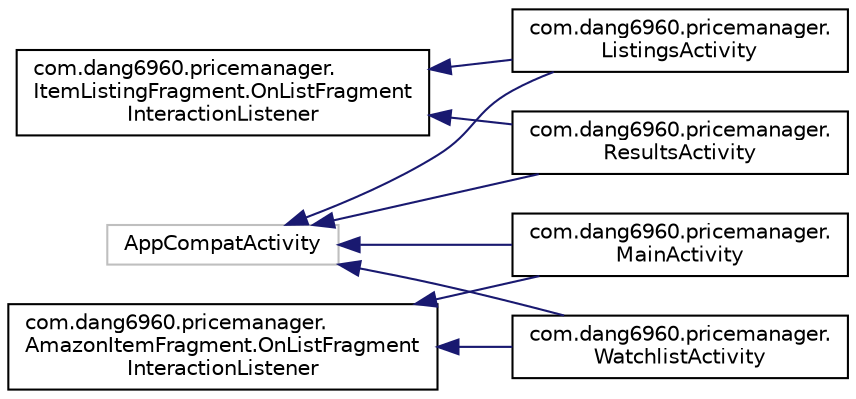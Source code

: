 digraph "Graphical Class Hierarchy"
{
 // LATEX_PDF_SIZE
  edge [fontname="Helvetica",fontsize="10",labelfontname="Helvetica",labelfontsize="10"];
  node [fontname="Helvetica",fontsize="10",shape=record];
  rankdir="LR";
  Node28 [label="AppCompatActivity",height=0.2,width=0.4,color="grey75", fillcolor="white", style="filled",tooltip=" "];
  Node28 -> Node8 [dir="back",color="midnightblue",fontsize="10",style="solid",fontname="Helvetica"];
  Node8 [label="com.dang6960.pricemanager.\lListingsActivity",height=0.2,width=0.4,color="black", fillcolor="white", style="filled",URL="$classcom_1_1dang6960_1_1pricemanager_1_1_listings_activity.html",tooltip=" "];
  Node28 -> Node1 [dir="back",color="midnightblue",fontsize="10",style="solid",fontname="Helvetica"];
  Node1 [label="com.dang6960.pricemanager.\lMainActivity",height=0.2,width=0.4,color="black", fillcolor="white", style="filled",URL="$classcom_1_1dang6960_1_1pricemanager_1_1_main_activity.html",tooltip=" "];
  Node28 -> Node9 [dir="back",color="midnightblue",fontsize="10",style="solid",fontname="Helvetica"];
  Node9 [label="com.dang6960.pricemanager.\lResultsActivity",height=0.2,width=0.4,color="black", fillcolor="white", style="filled",URL="$classcom_1_1dang6960_1_1pricemanager_1_1_results_activity.html",tooltip=" "];
  Node28 -> Node2 [dir="back",color="midnightblue",fontsize="10",style="solid",fontname="Helvetica"];
  Node2 [label="com.dang6960.pricemanager.\lWatchlistActivity",height=0.2,width=0.4,color="black", fillcolor="white", style="filled",URL="$classcom_1_1dang6960_1_1pricemanager_1_1_watchlist_activity.html",tooltip=" "];
  Node7 [label="com.dang6960.pricemanager.\lItemListingFragment.OnListFragment\lInteractionListener",height=0.2,width=0.4,color="black", fillcolor="white", style="filled",URL="$interfacecom_1_1dang6960_1_1pricemanager_1_1_item_listing_fragment_1_1_on_list_fragment_interaction_listener.html",tooltip=" "];
  Node7 -> Node8 [dir="back",color="midnightblue",fontsize="10",style="solid",fontname="Helvetica"];
  Node7 -> Node9 [dir="back",color="midnightblue",fontsize="10",style="solid",fontname="Helvetica"];
  Node0 [label="com.dang6960.pricemanager.\lAmazonItemFragment.OnListFragment\lInteractionListener",height=0.2,width=0.4,color="black", fillcolor="white", style="filled",URL="$interfacecom_1_1dang6960_1_1pricemanager_1_1_amazon_item_fragment_1_1_on_list_fragment_interaction_listener.html",tooltip=" "];
  Node0 -> Node1 [dir="back",color="midnightblue",fontsize="10",style="solid",fontname="Helvetica"];
  Node0 -> Node2 [dir="back",color="midnightblue",fontsize="10",style="solid",fontname="Helvetica"];
}
